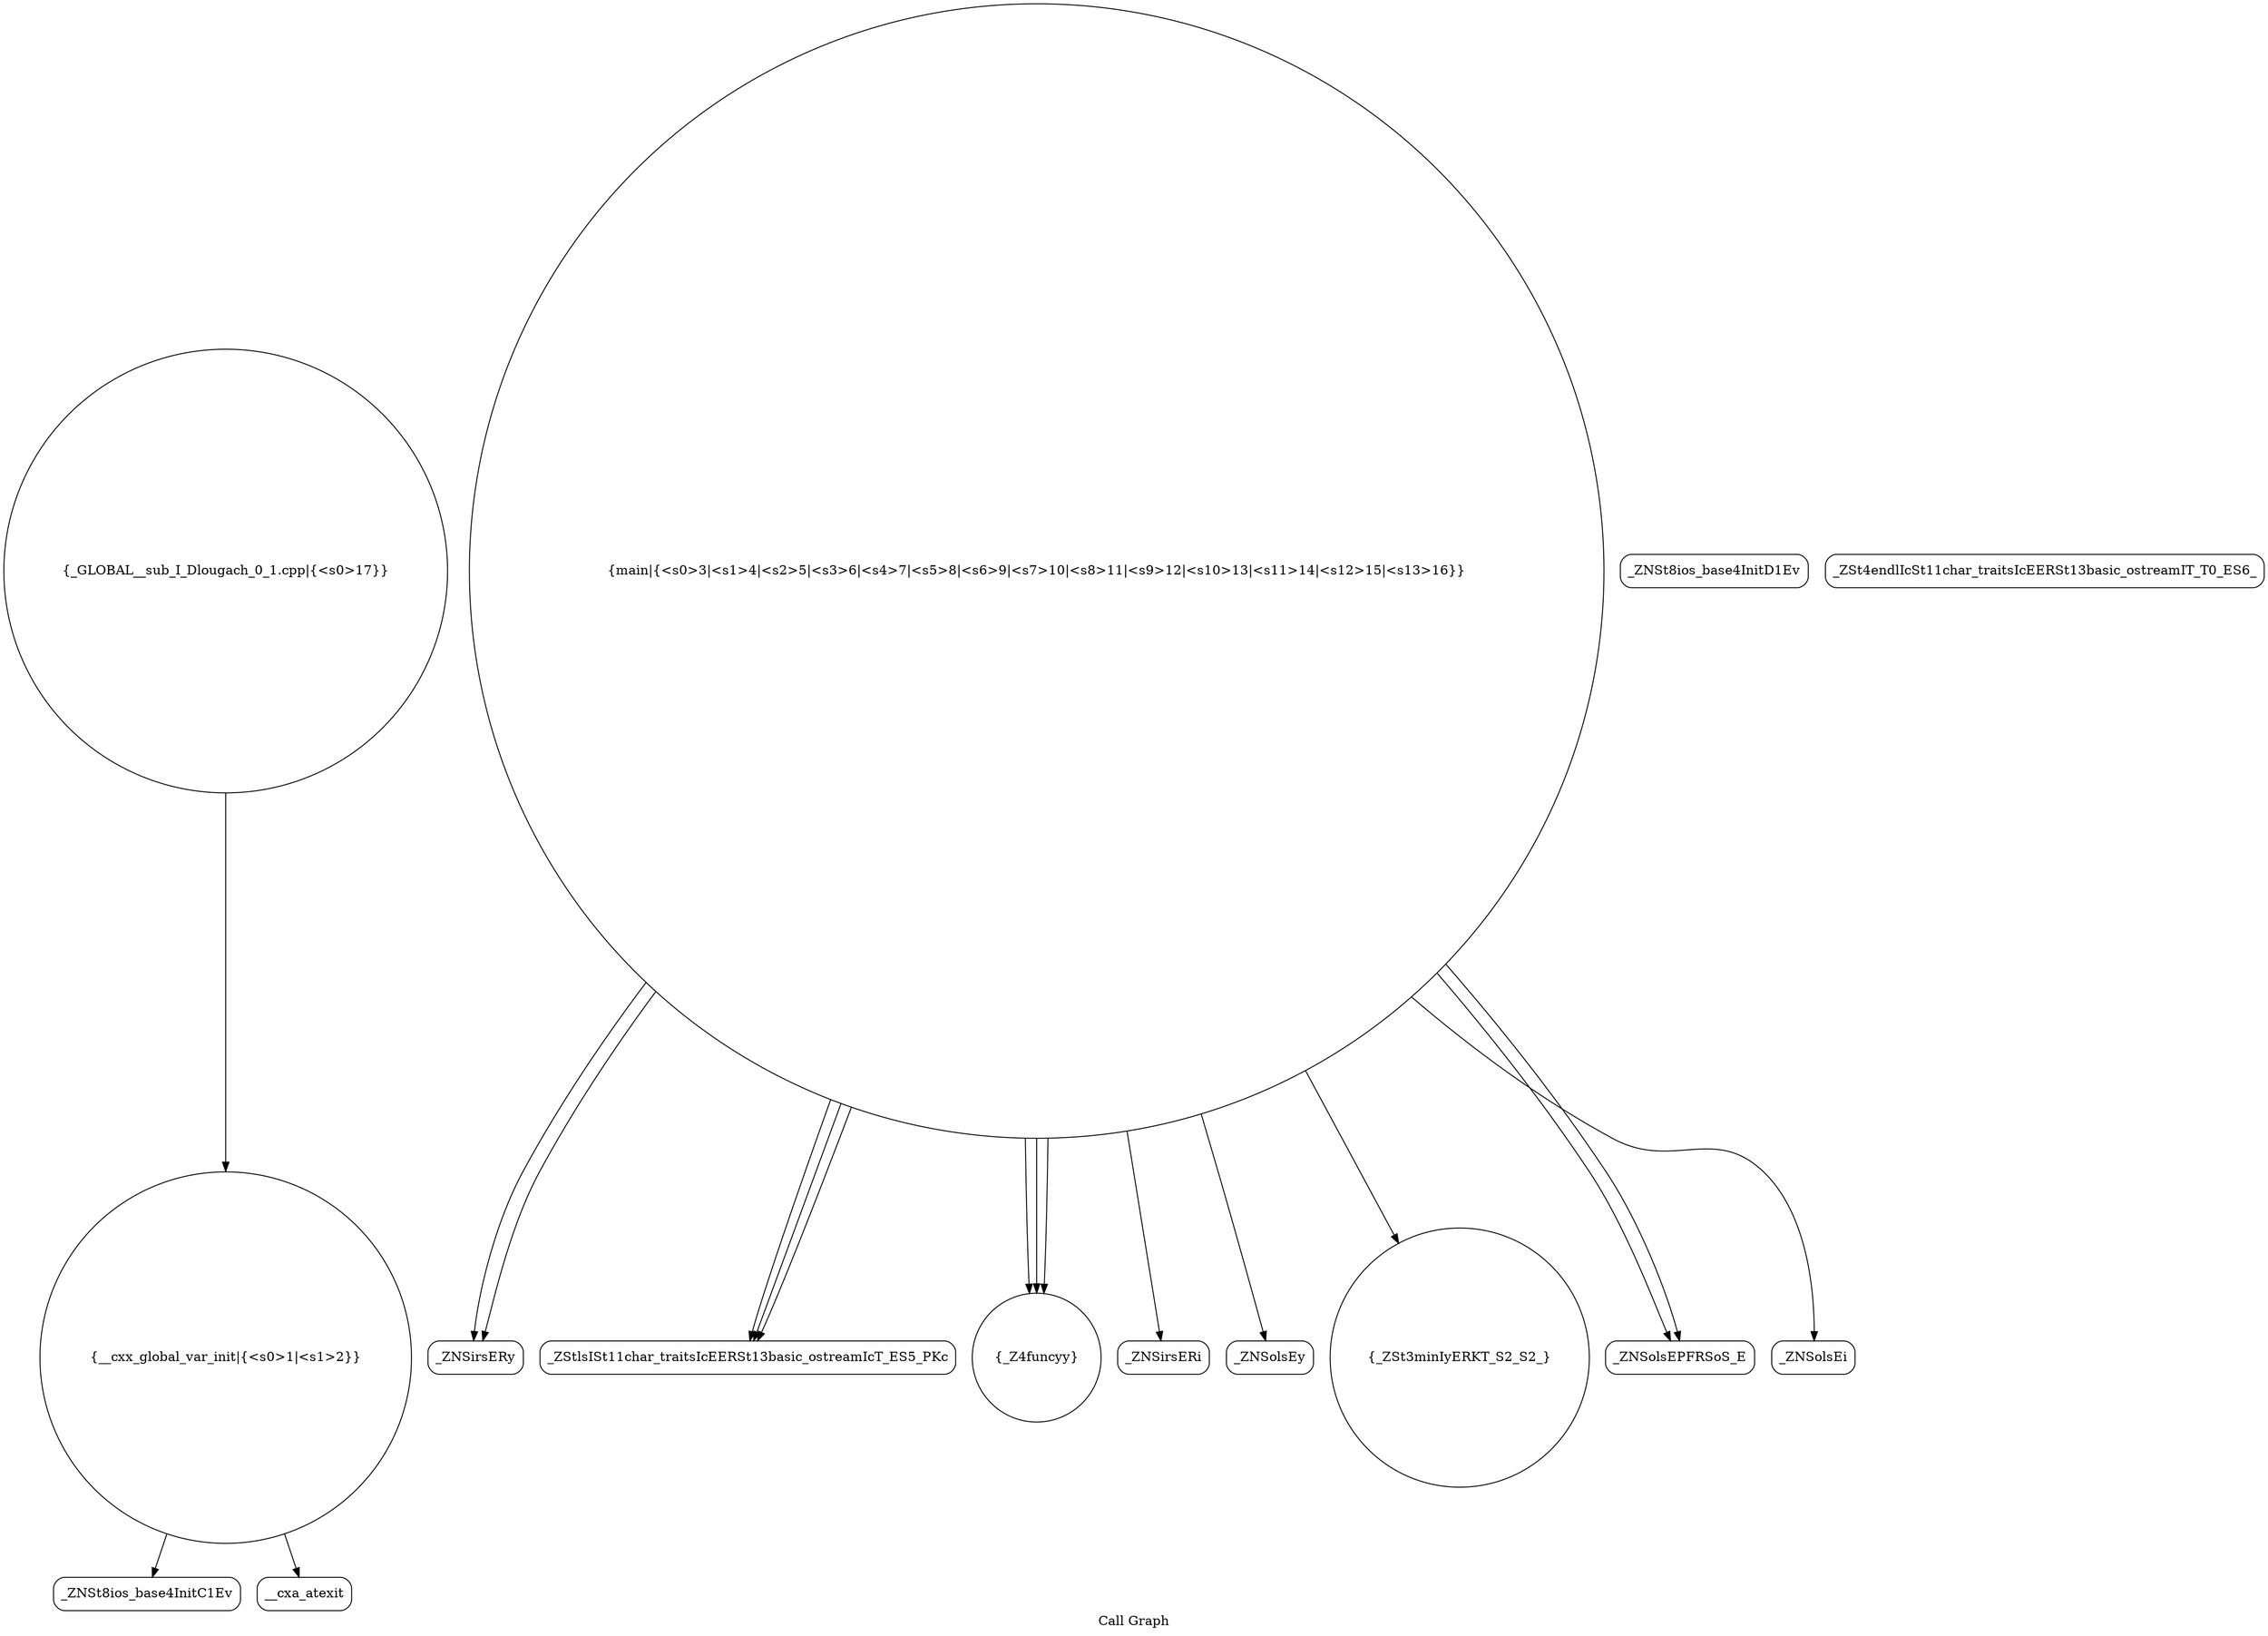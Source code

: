 digraph "Call Graph" {
	label="Call Graph";

	Node0x55567a1fa8b0 [shape=record,shape=circle,label="{__cxx_global_var_init|{<s0>1|<s1>2}}"];
	Node0x55567a1fa8b0:s0 -> Node0x55567a1fad40[color=black];
	Node0x55567a1fa8b0:s1 -> Node0x55567a1fae40[color=black];
	Node0x55567a1fb040 [shape=record,shape=Mrecord,label="{_ZNSirsERy}"];
	Node0x55567a1fb3c0 [shape=record,shape=circle,label="{_GLOBAL__sub_I_Dlougach_0_1.cpp|{<s0>17}}"];
	Node0x55567a1fb3c0:s0 -> Node0x55567a1fa8b0[color=black];
	Node0x55567a1fadc0 [shape=record,shape=Mrecord,label="{_ZNSt8ios_base4InitD1Ev}"];
	Node0x55567a1fb140 [shape=record,shape=Mrecord,label="{_ZStlsISt11char_traitsIcEERSt13basic_ostreamIcT_ES5_PKc}"];
	Node0x55567a1faec0 [shape=record,shape=circle,label="{_Z4funcyy}"];
	Node0x55567a1fb240 [shape=record,shape=Mrecord,label="{_ZSt4endlIcSt11char_traitsIcEERSt13basic_ostreamIT_T0_ES6_}"];
	Node0x55567a1fafc0 [shape=record,shape=Mrecord,label="{_ZNSirsERi}"];
	Node0x55567a1fb340 [shape=record,shape=Mrecord,label="{_ZNSolsEy}"];
	Node0x55567a1fad40 [shape=record,shape=Mrecord,label="{_ZNSt8ios_base4InitC1Ev}"];
	Node0x55567a1fb0c0 [shape=record,shape=circle,label="{_ZSt3minIyERKT_S2_S2_}"];
	Node0x55567a1fae40 [shape=record,shape=Mrecord,label="{__cxa_atexit}"];
	Node0x55567a1fb1c0 [shape=record,shape=Mrecord,label="{_ZNSolsEPFRSoS_E}"];
	Node0x55567a1faf40 [shape=record,shape=circle,label="{main|{<s0>3|<s1>4|<s2>5|<s3>6|<s4>7|<s5>8|<s6>9|<s7>10|<s8>11|<s9>12|<s10>13|<s11>14|<s12>15|<s13>16}}"];
	Node0x55567a1faf40:s0 -> Node0x55567a1fafc0[color=black];
	Node0x55567a1faf40:s1 -> Node0x55567a1fb040[color=black];
	Node0x55567a1faf40:s2 -> Node0x55567a1fb040[color=black];
	Node0x55567a1faf40:s3 -> Node0x55567a1fb0c0[color=black];
	Node0x55567a1faf40:s4 -> Node0x55567a1faec0[color=black];
	Node0x55567a1faf40:s5 -> Node0x55567a1faec0[color=black];
	Node0x55567a1faf40:s6 -> Node0x55567a1faec0[color=black];
	Node0x55567a1faf40:s7 -> Node0x55567a1fb140[color=black];
	Node0x55567a1faf40:s8 -> Node0x55567a1fb1c0[color=black];
	Node0x55567a1faf40:s9 -> Node0x55567a1fb140[color=black];
	Node0x55567a1faf40:s10 -> Node0x55567a1fb2c0[color=black];
	Node0x55567a1faf40:s11 -> Node0x55567a1fb140[color=black];
	Node0x55567a1faf40:s12 -> Node0x55567a1fb340[color=black];
	Node0x55567a1faf40:s13 -> Node0x55567a1fb1c0[color=black];
	Node0x55567a1fb2c0 [shape=record,shape=Mrecord,label="{_ZNSolsEi}"];
}
